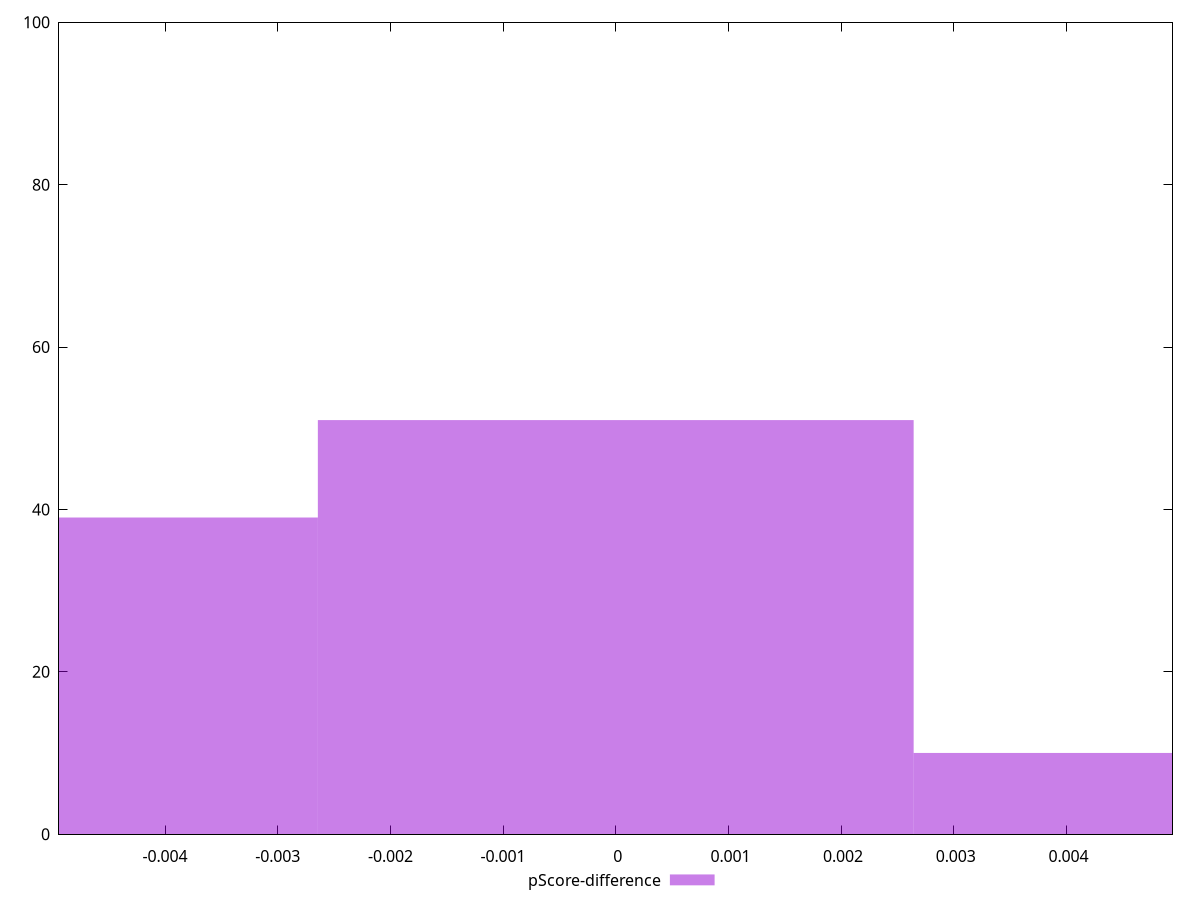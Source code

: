 reset

$pScoreDifference <<EOF
0 51
-0.0052876503857589 39
0.0052876503857589 10
EOF

set key outside below
set boxwidth 0.0052876503857589
set xrange [-0.004941176470588227:0.004941176470588227]
set yrange [0:100]
set trange [0:100]
set style fill transparent solid 0.5 noborder
set terminal svg size 640, 490 enhanced background rgb 'white'
set output "report_00026_2021-02-22T21:38:55.199Z/render-blocking-resources/samples/pages+cached/pScore-difference/histogram.svg"

plot $pScoreDifference title "pScore-difference" with boxes

reset

